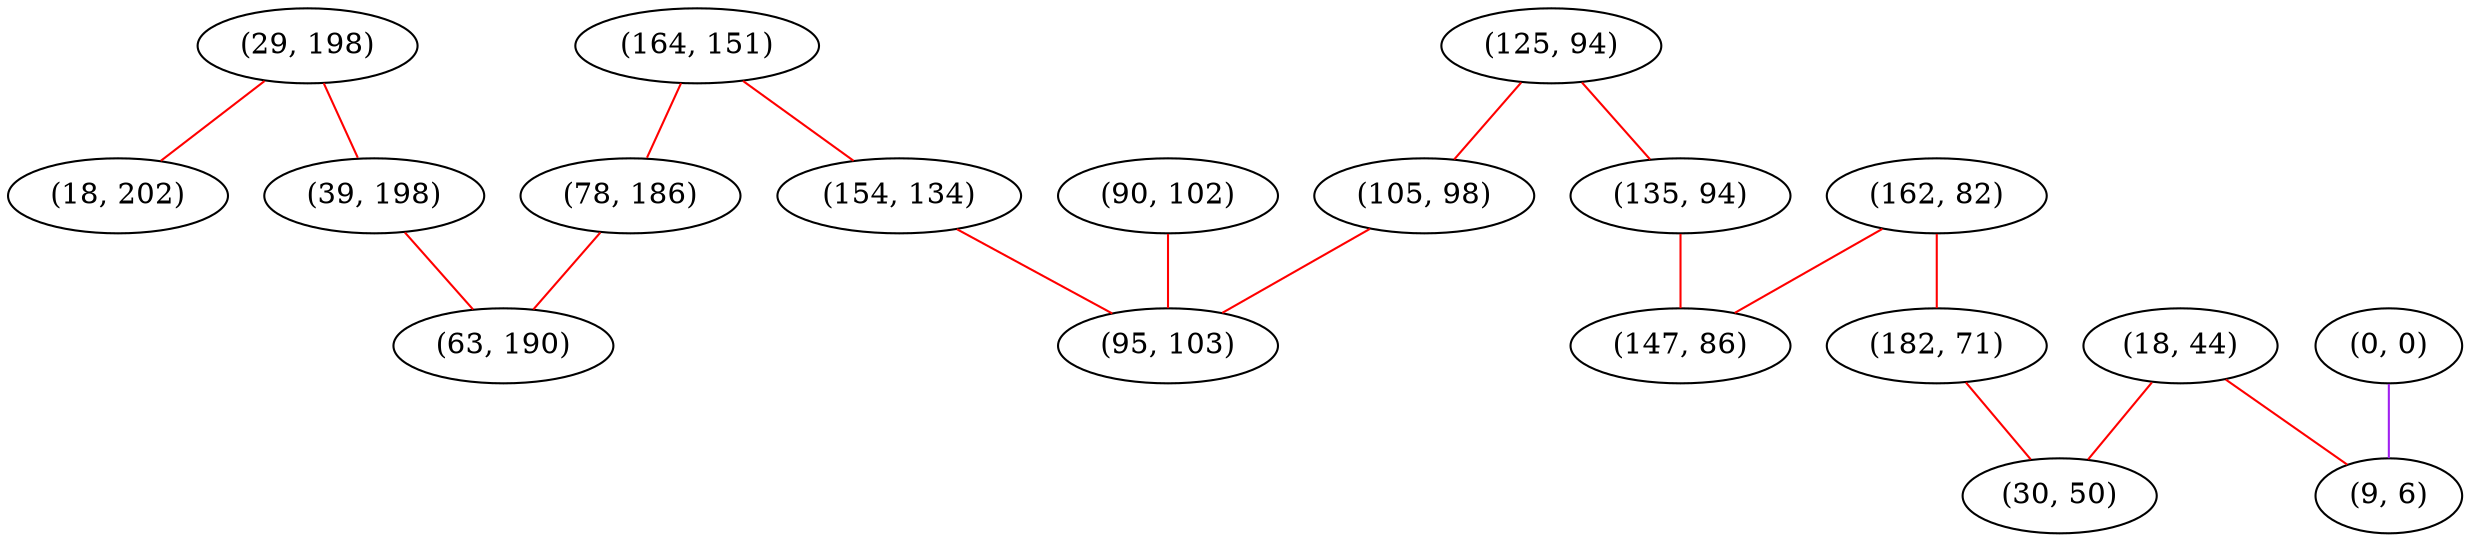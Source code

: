 graph "" {
"(29, 198)";
"(90, 102)";
"(18, 44)";
"(162, 82)";
"(125, 94)";
"(18, 202)";
"(39, 198)";
"(164, 151)";
"(0, 0)";
"(154, 134)";
"(105, 98)";
"(135, 94)";
"(78, 186)";
"(182, 71)";
"(147, 86)";
"(63, 190)";
"(30, 50)";
"(9, 6)";
"(95, 103)";
"(29, 198)" -- "(39, 198)"  [color=red, key=0, weight=1];
"(29, 198)" -- "(18, 202)"  [color=red, key=0, weight=1];
"(90, 102)" -- "(95, 103)"  [color=red, key=0, weight=1];
"(18, 44)" -- "(30, 50)"  [color=red, key=0, weight=1];
"(18, 44)" -- "(9, 6)"  [color=red, key=0, weight=1];
"(162, 82)" -- "(182, 71)"  [color=red, key=0, weight=1];
"(162, 82)" -- "(147, 86)"  [color=red, key=0, weight=1];
"(125, 94)" -- "(105, 98)"  [color=red, key=0, weight=1];
"(125, 94)" -- "(135, 94)"  [color=red, key=0, weight=1];
"(39, 198)" -- "(63, 190)"  [color=red, key=0, weight=1];
"(164, 151)" -- "(78, 186)"  [color=red, key=0, weight=1];
"(164, 151)" -- "(154, 134)"  [color=red, key=0, weight=1];
"(0, 0)" -- "(9, 6)"  [color=purple, key=0, weight=4];
"(154, 134)" -- "(95, 103)"  [color=red, key=0, weight=1];
"(105, 98)" -- "(95, 103)"  [color=red, key=0, weight=1];
"(135, 94)" -- "(147, 86)"  [color=red, key=0, weight=1];
"(78, 186)" -- "(63, 190)"  [color=red, key=0, weight=1];
"(182, 71)" -- "(30, 50)"  [color=red, key=0, weight=1];
}
